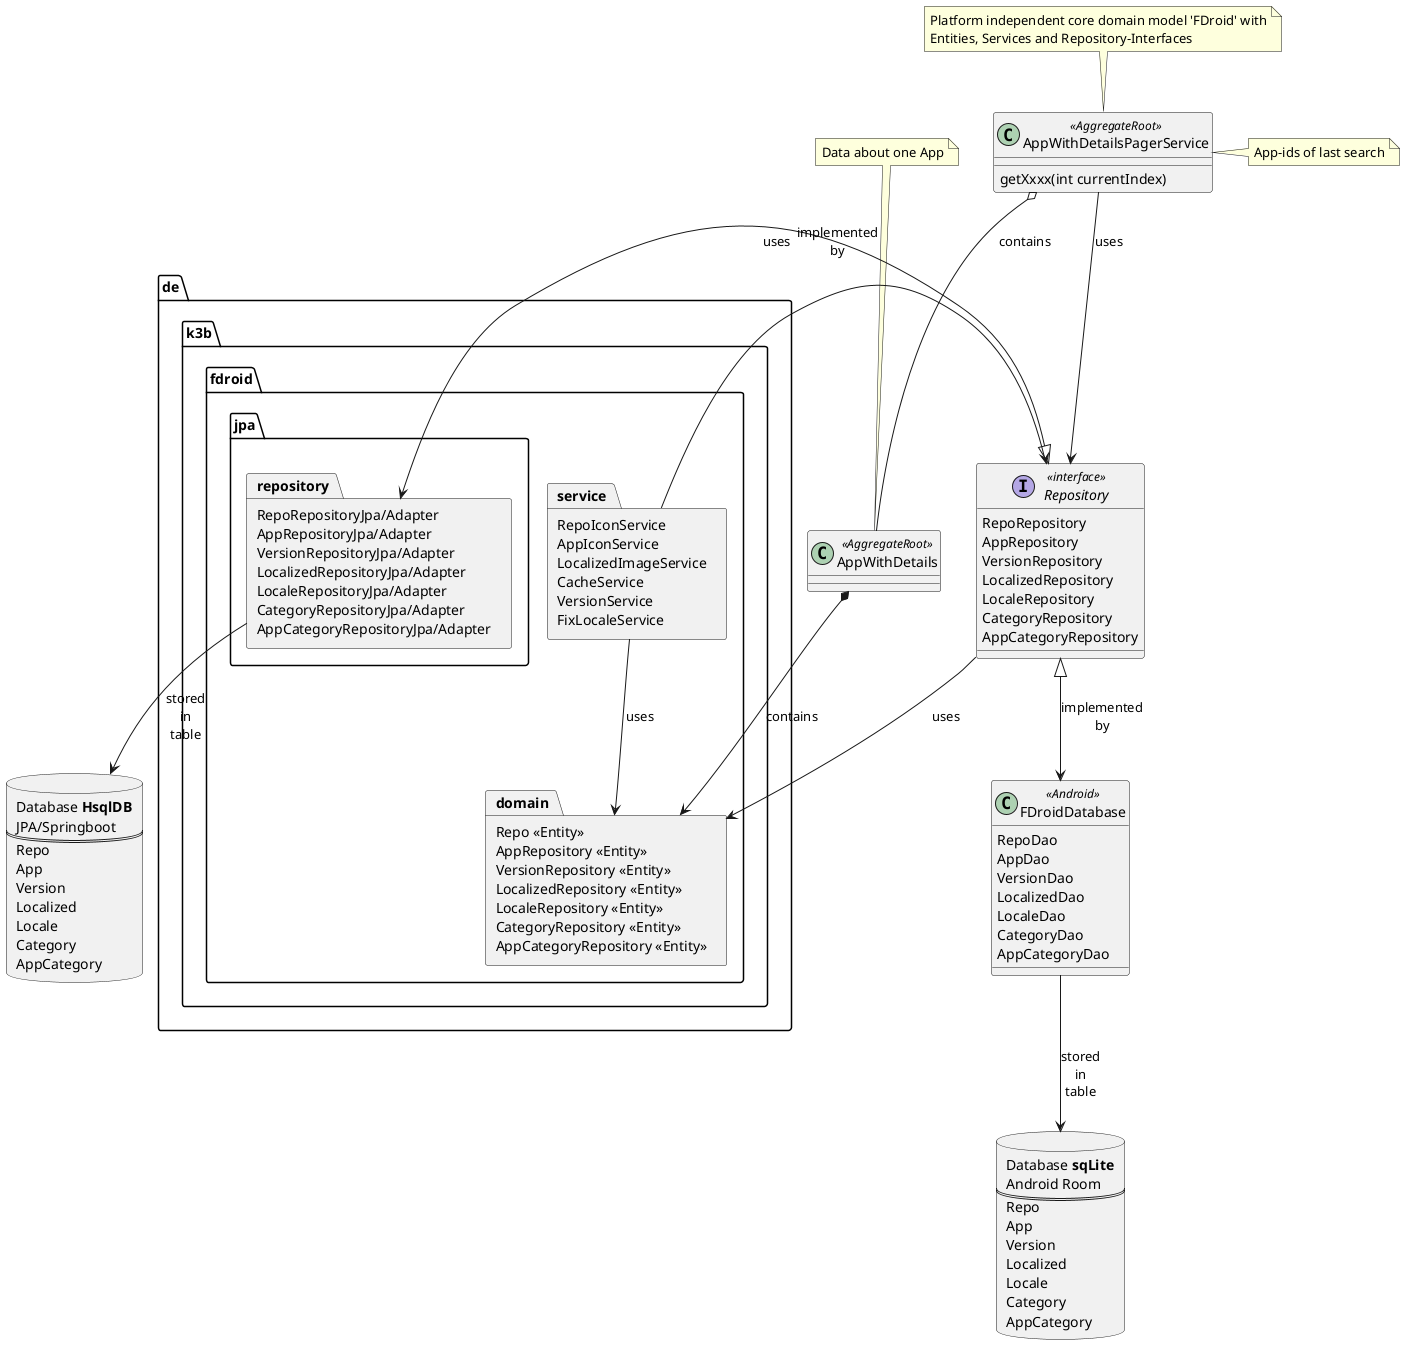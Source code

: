 @startuml

package de.k3b.fdroid.service [
  RepoIconService
  AppIconService
  LocalizedImageService
  CacheService
  VersionService
  FixLocaleService
]

class AppWithDetailsPagerService <<AggregateRoot>> {
  getXxxx(int currentIndex)
}
class AppWithDetails <<AggregateRoot>>

package de.k3b.fdroid.domain [
    Repo <<Entity>>
    AppRepository <<Entity>>
    VersionRepository <<Entity>>
    LocalizedRepository <<Entity>>
    LocaleRepository <<Entity>>
    CategoryRepository <<Entity>>
    AppCategoryRepository <<Entity>>
]


interface Repository <<interface>> {
    RepoRepository
    AppRepository
    VersionRepository
    LocalizedRepository
    LocaleRepository
    CategoryRepository
    AppCategoryRepository
}

class FDroidDatabase <<Android>> {
    RepoDao
    AppDao
    VersionDao
    LocalizedDao
    LocaleDao
    CategoryDao
    AppCategoryDao
}

database AndroidDB [
    Database <b>sqLite</b>
    Android Room
    ====
    Repo
    App
    Version
    Localized
    Locale
    Category
    AppCategory
]

package de.k3b.fdroid.jpa.repository [
    RepoRepositoryJpa/Adapter
    AppRepositoryJpa/Adapter
    VersionRepositoryJpa/Adapter
    LocalizedRepositoryJpa/Adapter
    LocaleRepositoryJpa/Adapter
    CategoryRepositoryJpa/Adapter
    AppCategoryRepositoryJpa/Adapter
]
database JpaDB [
    Database <b>HsqlDB</b>
    JPA/Springboot
    ====
    Repo
    App
    Version
    Localized
    Locale
    Category
    AppCategory
]

note "Platform independent core domain model 'FDroid' with\nEntities, Services and Repository-Interfaces" as caption
note "App-ids of last search" as noteAppWithDetailsPagerService
note "Data about one App" as noteAppWithDetails


caption --> AppWithDetailsPagerService
AppWithDetailsPagerService <- noteAppWithDetailsPagerService
noteAppWithDetails --> AppWithDetails
de.k3b.fdroid.service --> Repository : uses
de.k3b.fdroid.service --> de.k3b.fdroid.domain : uses
Repository -> de.k3b.fdroid.domain : uses

Repository <|--> FDroidDatabase : implemented\nby
FDroidDatabase --> AndroidDB : stored\nin\ntable

Repository <|--> de.k3b.fdroid.jpa.repository : implemented\nby
de.k3b.fdroid.jpa.repository --> JpaDB : stored\nin\ntable

AppWithDetailsPagerService o-- AppWithDetails : contains
AppWithDetails *--> de.k3b.fdroid.domain : contains

AppWithDetailsPagerService --> Repository : uses


@enduml
